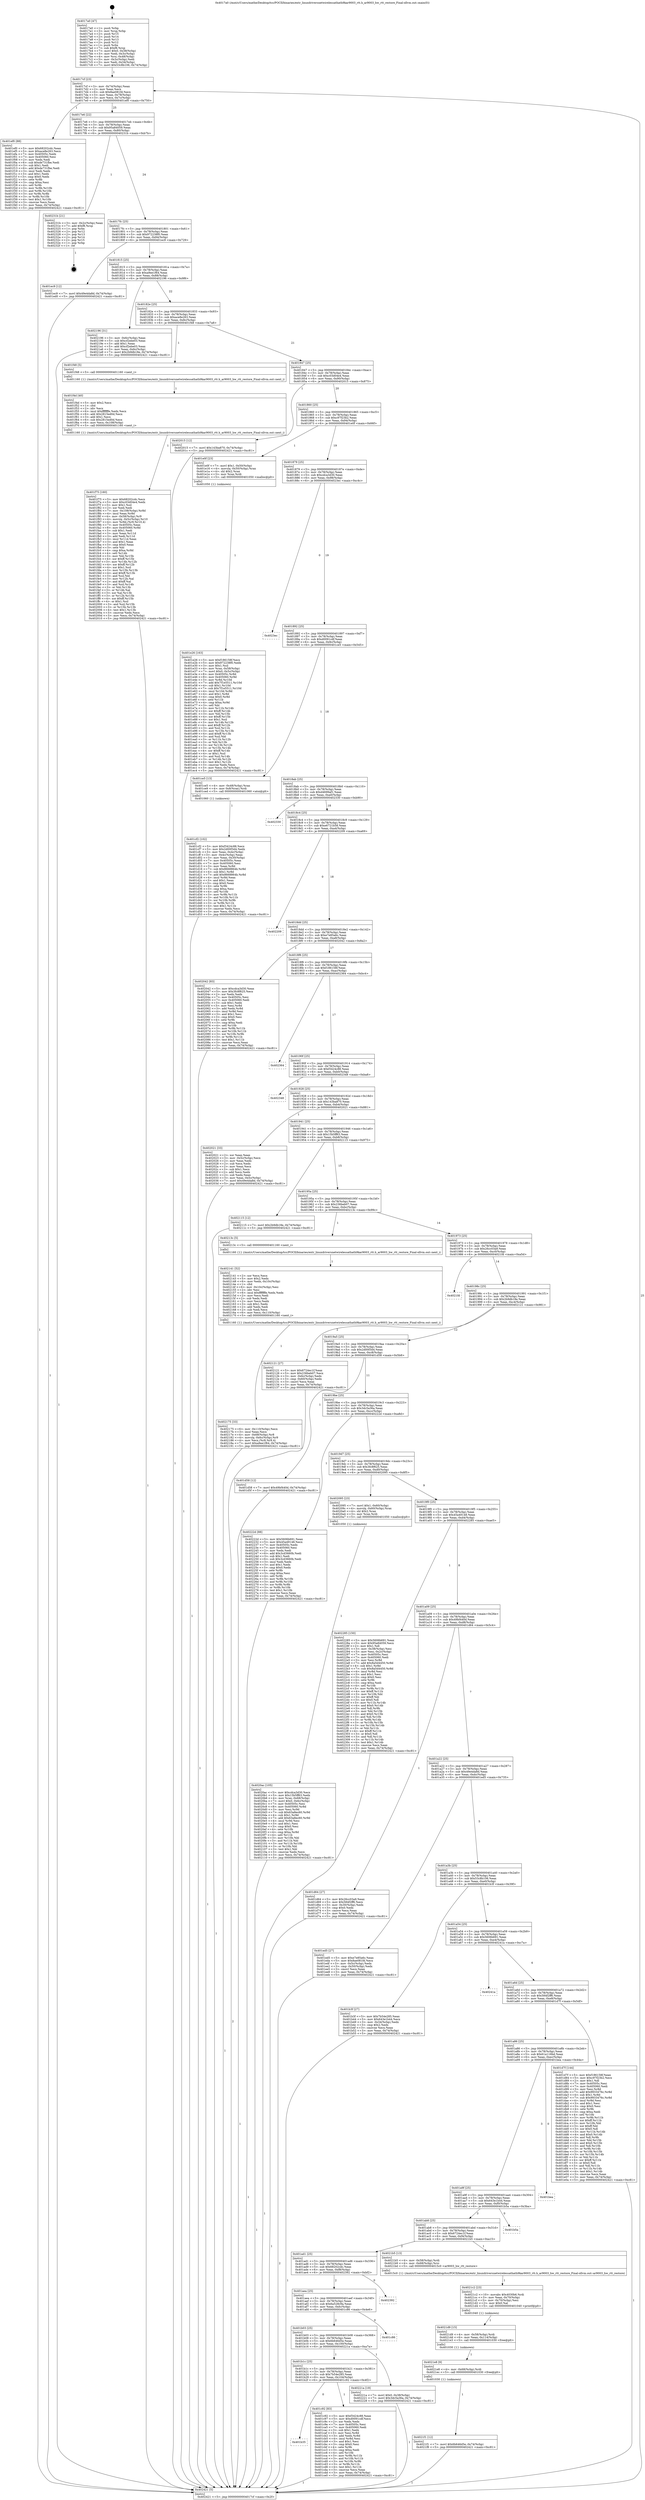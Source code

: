 digraph "0x4017a0" {
  label = "0x4017a0 (/mnt/c/Users/mathe/Desktop/tcc/POCII/binaries/extr_linuxdriversnetwirelessathath9kar9003_rtt.h_ar9003_hw_rtt_restore_Final-ollvm.out::main(0))"
  labelloc = "t"
  node[shape=record]

  Entry [label="",width=0.3,height=0.3,shape=circle,fillcolor=black,style=filled]
  "0x4017cf" [label="{
     0x4017cf [23]\l
     | [instrs]\l
     &nbsp;&nbsp;0x4017cf \<+3\>: mov -0x74(%rbp),%eax\l
     &nbsp;&nbsp;0x4017d2 \<+2\>: mov %eax,%ecx\l
     &nbsp;&nbsp;0x4017d4 \<+6\>: sub $0x8ae081fd,%ecx\l
     &nbsp;&nbsp;0x4017da \<+3\>: mov %eax,-0x78(%rbp)\l
     &nbsp;&nbsp;0x4017dd \<+3\>: mov %ecx,-0x7c(%rbp)\l
     &nbsp;&nbsp;0x4017e0 \<+6\>: je 0000000000401ef0 \<main+0x750\>\l
  }"]
  "0x401ef0" [label="{
     0x401ef0 [88]\l
     | [instrs]\l
     &nbsp;&nbsp;0x401ef0 \<+5\>: mov $0x68202cdc,%eax\l
     &nbsp;&nbsp;0x401ef5 \<+5\>: mov $0xace8e263,%ecx\l
     &nbsp;&nbsp;0x401efa \<+7\>: mov 0x40505c,%edx\l
     &nbsp;&nbsp;0x401f01 \<+7\>: mov 0x405060,%esi\l
     &nbsp;&nbsp;0x401f08 \<+2\>: mov %edx,%edi\l
     &nbsp;&nbsp;0x401f0a \<+6\>: sub $0xde731fbe,%edi\l
     &nbsp;&nbsp;0x401f10 \<+3\>: sub $0x1,%edi\l
     &nbsp;&nbsp;0x401f13 \<+6\>: add $0xde731fbe,%edi\l
     &nbsp;&nbsp;0x401f19 \<+3\>: imul %edi,%edx\l
     &nbsp;&nbsp;0x401f1c \<+3\>: and $0x1,%edx\l
     &nbsp;&nbsp;0x401f1f \<+3\>: cmp $0x0,%edx\l
     &nbsp;&nbsp;0x401f22 \<+4\>: sete %r8b\l
     &nbsp;&nbsp;0x401f26 \<+3\>: cmp $0xa,%esi\l
     &nbsp;&nbsp;0x401f29 \<+4\>: setl %r9b\l
     &nbsp;&nbsp;0x401f2d \<+3\>: mov %r8b,%r10b\l
     &nbsp;&nbsp;0x401f30 \<+3\>: and %r9b,%r10b\l
     &nbsp;&nbsp;0x401f33 \<+3\>: xor %r9b,%r8b\l
     &nbsp;&nbsp;0x401f36 \<+3\>: or %r8b,%r10b\l
     &nbsp;&nbsp;0x401f39 \<+4\>: test $0x1,%r10b\l
     &nbsp;&nbsp;0x401f3d \<+3\>: cmovne %ecx,%eax\l
     &nbsp;&nbsp;0x401f40 \<+3\>: mov %eax,-0x74(%rbp)\l
     &nbsp;&nbsp;0x401f43 \<+5\>: jmp 0000000000402421 \<main+0xc81\>\l
  }"]
  "0x4017e6" [label="{
     0x4017e6 [22]\l
     | [instrs]\l
     &nbsp;&nbsp;0x4017e6 \<+5\>: jmp 00000000004017eb \<main+0x4b\>\l
     &nbsp;&nbsp;0x4017eb \<+3\>: mov -0x78(%rbp),%eax\l
     &nbsp;&nbsp;0x4017ee \<+5\>: sub $0x95a84059,%eax\l
     &nbsp;&nbsp;0x4017f3 \<+3\>: mov %eax,-0x80(%rbp)\l
     &nbsp;&nbsp;0x4017f6 \<+6\>: je 000000000040231b \<main+0xb7b\>\l
  }"]
  Exit [label="",width=0.3,height=0.3,shape=circle,fillcolor=black,style=filled,peripheries=2]
  "0x40231b" [label="{
     0x40231b [21]\l
     | [instrs]\l
     &nbsp;&nbsp;0x40231b \<+3\>: mov -0x2c(%rbp),%eax\l
     &nbsp;&nbsp;0x40231e \<+7\>: add $0xf8,%rsp\l
     &nbsp;&nbsp;0x402325 \<+1\>: pop %rbx\l
     &nbsp;&nbsp;0x402326 \<+2\>: pop %r12\l
     &nbsp;&nbsp;0x402328 \<+2\>: pop %r13\l
     &nbsp;&nbsp;0x40232a \<+2\>: pop %r14\l
     &nbsp;&nbsp;0x40232c \<+2\>: pop %r15\l
     &nbsp;&nbsp;0x40232e \<+1\>: pop %rbp\l
     &nbsp;&nbsp;0x40232f \<+1\>: ret\l
  }"]
  "0x4017fc" [label="{
     0x4017fc [25]\l
     | [instrs]\l
     &nbsp;&nbsp;0x4017fc \<+5\>: jmp 0000000000401801 \<main+0x61\>\l
     &nbsp;&nbsp;0x401801 \<+3\>: mov -0x78(%rbp),%eax\l
     &nbsp;&nbsp;0x401804 \<+5\>: sub $0x972238f0,%eax\l
     &nbsp;&nbsp;0x401809 \<+6\>: mov %eax,-0x84(%rbp)\l
     &nbsp;&nbsp;0x40180f \<+6\>: je 0000000000401ec9 \<main+0x729\>\l
  }"]
  "0x4021f1" [label="{
     0x4021f1 [12]\l
     | [instrs]\l
     &nbsp;&nbsp;0x4021f1 \<+7\>: movl $0x6b646d5e,-0x74(%rbp)\l
     &nbsp;&nbsp;0x4021f8 \<+5\>: jmp 0000000000402421 \<main+0xc81\>\l
  }"]
  "0x401ec9" [label="{
     0x401ec9 [12]\l
     | [instrs]\l
     &nbsp;&nbsp;0x401ec9 \<+7\>: movl $0x49e4da8d,-0x74(%rbp)\l
     &nbsp;&nbsp;0x401ed0 \<+5\>: jmp 0000000000402421 \<main+0xc81\>\l
  }"]
  "0x401815" [label="{
     0x401815 [25]\l
     | [instrs]\l
     &nbsp;&nbsp;0x401815 \<+5\>: jmp 000000000040181a \<main+0x7a\>\l
     &nbsp;&nbsp;0x40181a \<+3\>: mov -0x78(%rbp),%eax\l
     &nbsp;&nbsp;0x40181d \<+5\>: sub $0xa9ee1f64,%eax\l
     &nbsp;&nbsp;0x401822 \<+6\>: mov %eax,-0x88(%rbp)\l
     &nbsp;&nbsp;0x401828 \<+6\>: je 0000000000402196 \<main+0x9f6\>\l
  }"]
  "0x4021e8" [label="{
     0x4021e8 [9]\l
     | [instrs]\l
     &nbsp;&nbsp;0x4021e8 \<+4\>: mov -0x68(%rbp),%rdi\l
     &nbsp;&nbsp;0x4021ec \<+5\>: call 0000000000401030 \<free@plt\>\l
     | [calls]\l
     &nbsp;&nbsp;0x401030 \{1\} (unknown)\l
  }"]
  "0x402196" [label="{
     0x402196 [31]\l
     | [instrs]\l
     &nbsp;&nbsp;0x402196 \<+3\>: mov -0x6c(%rbp),%eax\l
     &nbsp;&nbsp;0x402199 \<+5\>: sub $0xcf2ebe03,%eax\l
     &nbsp;&nbsp;0x40219e \<+3\>: add $0x1,%eax\l
     &nbsp;&nbsp;0x4021a1 \<+5\>: add $0xcf2ebe03,%eax\l
     &nbsp;&nbsp;0x4021a6 \<+3\>: mov %eax,-0x6c(%rbp)\l
     &nbsp;&nbsp;0x4021a9 \<+7\>: movl $0x2b9db18e,-0x74(%rbp)\l
     &nbsp;&nbsp;0x4021b0 \<+5\>: jmp 0000000000402421 \<main+0xc81\>\l
  }"]
  "0x40182e" [label="{
     0x40182e [25]\l
     | [instrs]\l
     &nbsp;&nbsp;0x40182e \<+5\>: jmp 0000000000401833 \<main+0x93\>\l
     &nbsp;&nbsp;0x401833 \<+3\>: mov -0x78(%rbp),%eax\l
     &nbsp;&nbsp;0x401836 \<+5\>: sub $0xace8e263,%eax\l
     &nbsp;&nbsp;0x40183b \<+6\>: mov %eax,-0x8c(%rbp)\l
     &nbsp;&nbsp;0x401841 \<+6\>: je 0000000000401f48 \<main+0x7a8\>\l
  }"]
  "0x4021d9" [label="{
     0x4021d9 [15]\l
     | [instrs]\l
     &nbsp;&nbsp;0x4021d9 \<+4\>: mov -0x58(%rbp),%rdi\l
     &nbsp;&nbsp;0x4021dd \<+6\>: mov %eax,-0x114(%rbp)\l
     &nbsp;&nbsp;0x4021e3 \<+5\>: call 0000000000401030 \<free@plt\>\l
     | [calls]\l
     &nbsp;&nbsp;0x401030 \{1\} (unknown)\l
  }"]
  "0x401f48" [label="{
     0x401f48 [5]\l
     | [instrs]\l
     &nbsp;&nbsp;0x401f48 \<+5\>: call 0000000000401160 \<next_i\>\l
     | [calls]\l
     &nbsp;&nbsp;0x401160 \{1\} (/mnt/c/Users/mathe/Desktop/tcc/POCII/binaries/extr_linuxdriversnetwirelessathath9kar9003_rtt.h_ar9003_hw_rtt_restore_Final-ollvm.out::next_i)\l
  }"]
  "0x401847" [label="{
     0x401847 [25]\l
     | [instrs]\l
     &nbsp;&nbsp;0x401847 \<+5\>: jmp 000000000040184c \<main+0xac\>\l
     &nbsp;&nbsp;0x40184c \<+3\>: mov -0x78(%rbp),%eax\l
     &nbsp;&nbsp;0x40184f \<+5\>: sub $0xc03d04e4,%eax\l
     &nbsp;&nbsp;0x401854 \<+6\>: mov %eax,-0x90(%rbp)\l
     &nbsp;&nbsp;0x40185a \<+6\>: je 0000000000402015 \<main+0x875\>\l
  }"]
  "0x4021c2" [label="{
     0x4021c2 [23]\l
     | [instrs]\l
     &nbsp;&nbsp;0x4021c2 \<+10\>: movabs $0x4030b6,%rdi\l
     &nbsp;&nbsp;0x4021cc \<+3\>: mov %eax,-0x70(%rbp)\l
     &nbsp;&nbsp;0x4021cf \<+3\>: mov -0x70(%rbp),%esi\l
     &nbsp;&nbsp;0x4021d2 \<+2\>: mov $0x0,%al\l
     &nbsp;&nbsp;0x4021d4 \<+5\>: call 0000000000401040 \<printf@plt\>\l
     | [calls]\l
     &nbsp;&nbsp;0x401040 \{1\} (unknown)\l
  }"]
  "0x402015" [label="{
     0x402015 [12]\l
     | [instrs]\l
     &nbsp;&nbsp;0x402015 \<+7\>: movl $0x143ba870,-0x74(%rbp)\l
     &nbsp;&nbsp;0x40201c \<+5\>: jmp 0000000000402421 \<main+0xc81\>\l
  }"]
  "0x401860" [label="{
     0x401860 [25]\l
     | [instrs]\l
     &nbsp;&nbsp;0x401860 \<+5\>: jmp 0000000000401865 \<main+0xc5\>\l
     &nbsp;&nbsp;0x401865 \<+3\>: mov -0x78(%rbp),%eax\l
     &nbsp;&nbsp;0x401868 \<+5\>: sub $0xc97f23b2,%eax\l
     &nbsp;&nbsp;0x40186d \<+6\>: mov %eax,-0x94(%rbp)\l
     &nbsp;&nbsp;0x401873 \<+6\>: je 0000000000401e0f \<main+0x66f\>\l
  }"]
  "0x402175" [label="{
     0x402175 [33]\l
     | [instrs]\l
     &nbsp;&nbsp;0x402175 \<+6\>: mov -0x110(%rbp),%ecx\l
     &nbsp;&nbsp;0x40217b \<+3\>: imul %eax,%ecx\l
     &nbsp;&nbsp;0x40217e \<+4\>: mov -0x68(%rbp),%r8\l
     &nbsp;&nbsp;0x402182 \<+4\>: movslq -0x6c(%rbp),%r9\l
     &nbsp;&nbsp;0x402186 \<+4\>: mov %ecx,(%r8,%r9,4)\l
     &nbsp;&nbsp;0x40218a \<+7\>: movl $0xa9ee1f64,-0x74(%rbp)\l
     &nbsp;&nbsp;0x402191 \<+5\>: jmp 0000000000402421 \<main+0xc81\>\l
  }"]
  "0x401e0f" [label="{
     0x401e0f [23]\l
     | [instrs]\l
     &nbsp;&nbsp;0x401e0f \<+7\>: movl $0x1,-0x50(%rbp)\l
     &nbsp;&nbsp;0x401e16 \<+4\>: movslq -0x50(%rbp),%rax\l
     &nbsp;&nbsp;0x401e1a \<+4\>: shl $0x2,%rax\l
     &nbsp;&nbsp;0x401e1e \<+3\>: mov %rax,%rdi\l
     &nbsp;&nbsp;0x401e21 \<+5\>: call 0000000000401050 \<malloc@plt\>\l
     | [calls]\l
     &nbsp;&nbsp;0x401050 \{1\} (unknown)\l
  }"]
  "0x401879" [label="{
     0x401879 [25]\l
     | [instrs]\l
     &nbsp;&nbsp;0x401879 \<+5\>: jmp 000000000040187e \<main+0xde\>\l
     &nbsp;&nbsp;0x40187e \<+3\>: mov -0x78(%rbp),%eax\l
     &nbsp;&nbsp;0x401881 \<+5\>: sub $0xcdca3d30,%eax\l
     &nbsp;&nbsp;0x401886 \<+6\>: mov %eax,-0x98(%rbp)\l
     &nbsp;&nbsp;0x40188c \<+6\>: je 00000000004023ec \<main+0xc4c\>\l
  }"]
  "0x402141" [label="{
     0x402141 [52]\l
     | [instrs]\l
     &nbsp;&nbsp;0x402141 \<+2\>: xor %ecx,%ecx\l
     &nbsp;&nbsp;0x402143 \<+5\>: mov $0x2,%edx\l
     &nbsp;&nbsp;0x402148 \<+6\>: mov %edx,-0x10c(%rbp)\l
     &nbsp;&nbsp;0x40214e \<+1\>: cltd\l
     &nbsp;&nbsp;0x40214f \<+6\>: mov -0x10c(%rbp),%esi\l
     &nbsp;&nbsp;0x402155 \<+2\>: idiv %esi\l
     &nbsp;&nbsp;0x402157 \<+6\>: imul $0xfffffffe,%edx,%edx\l
     &nbsp;&nbsp;0x40215d \<+2\>: mov %ecx,%edi\l
     &nbsp;&nbsp;0x40215f \<+2\>: sub %edx,%edi\l
     &nbsp;&nbsp;0x402161 \<+2\>: mov %ecx,%edx\l
     &nbsp;&nbsp;0x402163 \<+3\>: sub $0x1,%edx\l
     &nbsp;&nbsp;0x402166 \<+2\>: add %edx,%edi\l
     &nbsp;&nbsp;0x402168 \<+2\>: sub %edi,%ecx\l
     &nbsp;&nbsp;0x40216a \<+6\>: mov %ecx,-0x110(%rbp)\l
     &nbsp;&nbsp;0x402170 \<+5\>: call 0000000000401160 \<next_i\>\l
     | [calls]\l
     &nbsp;&nbsp;0x401160 \{1\} (/mnt/c/Users/mathe/Desktop/tcc/POCII/binaries/extr_linuxdriversnetwirelessathath9kar9003_rtt.h_ar9003_hw_rtt_restore_Final-ollvm.out::next_i)\l
  }"]
  "0x4023ec" [label="{
     0x4023ec\l
  }", style=dashed]
  "0x401892" [label="{
     0x401892 [25]\l
     | [instrs]\l
     &nbsp;&nbsp;0x401892 \<+5\>: jmp 0000000000401897 \<main+0xf7\>\l
     &nbsp;&nbsp;0x401897 \<+3\>: mov -0x78(%rbp),%eax\l
     &nbsp;&nbsp;0x40189a \<+5\>: sub $0xd0091cdf,%eax\l
     &nbsp;&nbsp;0x40189f \<+6\>: mov %eax,-0x9c(%rbp)\l
     &nbsp;&nbsp;0x4018a5 \<+6\>: je 0000000000401ce5 \<main+0x545\>\l
  }"]
  "0x4020ac" [label="{
     0x4020ac [105]\l
     | [instrs]\l
     &nbsp;&nbsp;0x4020ac \<+5\>: mov $0xcdca3d30,%ecx\l
     &nbsp;&nbsp;0x4020b1 \<+5\>: mov $0x15b5ff63,%edx\l
     &nbsp;&nbsp;0x4020b6 \<+4\>: mov %rax,-0x68(%rbp)\l
     &nbsp;&nbsp;0x4020ba \<+7\>: movl $0x0,-0x6c(%rbp)\l
     &nbsp;&nbsp;0x4020c1 \<+7\>: mov 0x40505c,%esi\l
     &nbsp;&nbsp;0x4020c8 \<+8\>: mov 0x405060,%r8d\l
     &nbsp;&nbsp;0x4020d0 \<+3\>: mov %esi,%r9d\l
     &nbsp;&nbsp;0x4020d3 \<+7\>: sub $0x63a8ec60,%r9d\l
     &nbsp;&nbsp;0x4020da \<+4\>: sub $0x1,%r9d\l
     &nbsp;&nbsp;0x4020de \<+7\>: add $0x63a8ec60,%r9d\l
     &nbsp;&nbsp;0x4020e5 \<+4\>: imul %r9d,%esi\l
     &nbsp;&nbsp;0x4020e9 \<+3\>: and $0x1,%esi\l
     &nbsp;&nbsp;0x4020ec \<+3\>: cmp $0x0,%esi\l
     &nbsp;&nbsp;0x4020ef \<+4\>: sete %r10b\l
     &nbsp;&nbsp;0x4020f3 \<+4\>: cmp $0xa,%r8d\l
     &nbsp;&nbsp;0x4020f7 \<+4\>: setl %r11b\l
     &nbsp;&nbsp;0x4020fb \<+3\>: mov %r10b,%bl\l
     &nbsp;&nbsp;0x4020fe \<+3\>: and %r11b,%bl\l
     &nbsp;&nbsp;0x402101 \<+3\>: xor %r11b,%r10b\l
     &nbsp;&nbsp;0x402104 \<+3\>: or %r10b,%bl\l
     &nbsp;&nbsp;0x402107 \<+3\>: test $0x1,%bl\l
     &nbsp;&nbsp;0x40210a \<+3\>: cmovne %edx,%ecx\l
     &nbsp;&nbsp;0x40210d \<+3\>: mov %ecx,-0x74(%rbp)\l
     &nbsp;&nbsp;0x402110 \<+5\>: jmp 0000000000402421 \<main+0xc81\>\l
  }"]
  "0x401ce5" [label="{
     0x401ce5 [13]\l
     | [instrs]\l
     &nbsp;&nbsp;0x401ce5 \<+4\>: mov -0x48(%rbp),%rax\l
     &nbsp;&nbsp;0x401ce9 \<+4\>: mov 0x8(%rax),%rdi\l
     &nbsp;&nbsp;0x401ced \<+5\>: call 0000000000401060 \<atoi@plt\>\l
     | [calls]\l
     &nbsp;&nbsp;0x401060 \{1\} (unknown)\l
  }"]
  "0x4018ab" [label="{
     0x4018ab [25]\l
     | [instrs]\l
     &nbsp;&nbsp;0x4018ab \<+5\>: jmp 00000000004018b0 \<main+0x110\>\l
     &nbsp;&nbsp;0x4018b0 \<+3\>: mov -0x78(%rbp),%eax\l
     &nbsp;&nbsp;0x4018b3 \<+5\>: sub $0xd4699af1,%eax\l
     &nbsp;&nbsp;0x4018b8 \<+6\>: mov %eax,-0xa0(%rbp)\l
     &nbsp;&nbsp;0x4018be \<+6\>: je 0000000000402330 \<main+0xb90\>\l
  }"]
  "0x401f75" [label="{
     0x401f75 [160]\l
     | [instrs]\l
     &nbsp;&nbsp;0x401f75 \<+5\>: mov $0x68202cdc,%ecx\l
     &nbsp;&nbsp;0x401f7a \<+5\>: mov $0xc03d04e4,%edx\l
     &nbsp;&nbsp;0x401f7f \<+3\>: mov $0x1,%sil\l
     &nbsp;&nbsp;0x401f82 \<+2\>: xor %edi,%edi\l
     &nbsp;&nbsp;0x401f84 \<+7\>: mov -0x108(%rbp),%r8d\l
     &nbsp;&nbsp;0x401f8b \<+4\>: imul %eax,%r8d\l
     &nbsp;&nbsp;0x401f8f \<+4\>: mov -0x58(%rbp),%r9\l
     &nbsp;&nbsp;0x401f93 \<+4\>: movslq -0x5c(%rbp),%r10\l
     &nbsp;&nbsp;0x401f97 \<+4\>: mov %r8d,(%r9,%r10,4)\l
     &nbsp;&nbsp;0x401f9b \<+7\>: mov 0x40505c,%eax\l
     &nbsp;&nbsp;0x401fa2 \<+8\>: mov 0x405060,%r8d\l
     &nbsp;&nbsp;0x401faa \<+3\>: sub $0x1,%edi\l
     &nbsp;&nbsp;0x401fad \<+3\>: mov %eax,%r11d\l
     &nbsp;&nbsp;0x401fb0 \<+3\>: add %edi,%r11d\l
     &nbsp;&nbsp;0x401fb3 \<+4\>: imul %r11d,%eax\l
     &nbsp;&nbsp;0x401fb7 \<+3\>: and $0x1,%eax\l
     &nbsp;&nbsp;0x401fba \<+3\>: cmp $0x0,%eax\l
     &nbsp;&nbsp;0x401fbd \<+3\>: sete %bl\l
     &nbsp;&nbsp;0x401fc0 \<+4\>: cmp $0xa,%r8d\l
     &nbsp;&nbsp;0x401fc4 \<+4\>: setl %r14b\l
     &nbsp;&nbsp;0x401fc8 \<+3\>: mov %bl,%r15b\l
     &nbsp;&nbsp;0x401fcb \<+4\>: xor $0xff,%r15b\l
     &nbsp;&nbsp;0x401fcf \<+3\>: mov %r14b,%r12b\l
     &nbsp;&nbsp;0x401fd2 \<+4\>: xor $0xff,%r12b\l
     &nbsp;&nbsp;0x401fd6 \<+4\>: xor $0x1,%sil\l
     &nbsp;&nbsp;0x401fda \<+3\>: mov %r15b,%r13b\l
     &nbsp;&nbsp;0x401fdd \<+4\>: and $0xff,%r13b\l
     &nbsp;&nbsp;0x401fe1 \<+3\>: and %sil,%bl\l
     &nbsp;&nbsp;0x401fe4 \<+3\>: mov %r12b,%al\l
     &nbsp;&nbsp;0x401fe7 \<+2\>: and $0xff,%al\l
     &nbsp;&nbsp;0x401fe9 \<+3\>: and %sil,%r14b\l
     &nbsp;&nbsp;0x401fec \<+3\>: or %bl,%r13b\l
     &nbsp;&nbsp;0x401fef \<+3\>: or %r14b,%al\l
     &nbsp;&nbsp;0x401ff2 \<+3\>: xor %al,%r13b\l
     &nbsp;&nbsp;0x401ff5 \<+3\>: or %r12b,%r15b\l
     &nbsp;&nbsp;0x401ff8 \<+4\>: xor $0xff,%r15b\l
     &nbsp;&nbsp;0x401ffc \<+4\>: or $0x1,%sil\l
     &nbsp;&nbsp;0x402000 \<+3\>: and %sil,%r15b\l
     &nbsp;&nbsp;0x402003 \<+3\>: or %r15b,%r13b\l
     &nbsp;&nbsp;0x402006 \<+4\>: test $0x1,%r13b\l
     &nbsp;&nbsp;0x40200a \<+3\>: cmovne %edx,%ecx\l
     &nbsp;&nbsp;0x40200d \<+3\>: mov %ecx,-0x74(%rbp)\l
     &nbsp;&nbsp;0x402010 \<+5\>: jmp 0000000000402421 \<main+0xc81\>\l
  }"]
  "0x402330" [label="{
     0x402330\l
  }", style=dashed]
  "0x4018c4" [label="{
     0x4018c4 [25]\l
     | [instrs]\l
     &nbsp;&nbsp;0x4018c4 \<+5\>: jmp 00000000004018c9 \<main+0x129\>\l
     &nbsp;&nbsp;0x4018c9 \<+3\>: mov -0x78(%rbp),%eax\l
     &nbsp;&nbsp;0x4018cc \<+5\>: sub $0xe6721b58,%eax\l
     &nbsp;&nbsp;0x4018d1 \<+6\>: mov %eax,-0xa4(%rbp)\l
     &nbsp;&nbsp;0x4018d7 \<+6\>: je 0000000000402209 \<main+0xa69\>\l
  }"]
  "0x401f4d" [label="{
     0x401f4d [40]\l
     | [instrs]\l
     &nbsp;&nbsp;0x401f4d \<+5\>: mov $0x2,%ecx\l
     &nbsp;&nbsp;0x401f52 \<+1\>: cltd\l
     &nbsp;&nbsp;0x401f53 \<+2\>: idiv %ecx\l
     &nbsp;&nbsp;0x401f55 \<+6\>: imul $0xfffffffe,%edx,%ecx\l
     &nbsp;&nbsp;0x401f5b \<+6\>: add $0x2815ed0d,%ecx\l
     &nbsp;&nbsp;0x401f61 \<+3\>: add $0x1,%ecx\l
     &nbsp;&nbsp;0x401f64 \<+6\>: sub $0x2815ed0d,%ecx\l
     &nbsp;&nbsp;0x401f6a \<+6\>: mov %ecx,-0x108(%rbp)\l
     &nbsp;&nbsp;0x401f70 \<+5\>: call 0000000000401160 \<next_i\>\l
     | [calls]\l
     &nbsp;&nbsp;0x401160 \{1\} (/mnt/c/Users/mathe/Desktop/tcc/POCII/binaries/extr_linuxdriversnetwirelessathath9kar9003_rtt.h_ar9003_hw_rtt_restore_Final-ollvm.out::next_i)\l
  }"]
  "0x402209" [label="{
     0x402209\l
  }", style=dashed]
  "0x4018dd" [label="{
     0x4018dd [25]\l
     | [instrs]\l
     &nbsp;&nbsp;0x4018dd \<+5\>: jmp 00000000004018e2 \<main+0x142\>\l
     &nbsp;&nbsp;0x4018e2 \<+3\>: mov -0x78(%rbp),%eax\l
     &nbsp;&nbsp;0x4018e5 \<+5\>: sub $0xe7e85a6c,%eax\l
     &nbsp;&nbsp;0x4018ea \<+6\>: mov %eax,-0xa8(%rbp)\l
     &nbsp;&nbsp;0x4018f0 \<+6\>: je 0000000000402042 \<main+0x8a2\>\l
  }"]
  "0x401e26" [label="{
     0x401e26 [163]\l
     | [instrs]\l
     &nbsp;&nbsp;0x401e26 \<+5\>: mov $0xf186158f,%ecx\l
     &nbsp;&nbsp;0x401e2b \<+5\>: mov $0x972238f0,%edx\l
     &nbsp;&nbsp;0x401e30 \<+3\>: mov $0x1,%sil\l
     &nbsp;&nbsp;0x401e33 \<+4\>: mov %rax,-0x58(%rbp)\l
     &nbsp;&nbsp;0x401e37 \<+7\>: movl $0x0,-0x5c(%rbp)\l
     &nbsp;&nbsp;0x401e3e \<+8\>: mov 0x40505c,%r8d\l
     &nbsp;&nbsp;0x401e46 \<+8\>: mov 0x405060,%r9d\l
     &nbsp;&nbsp;0x401e4e \<+3\>: mov %r8d,%r10d\l
     &nbsp;&nbsp;0x401e51 \<+7\>: add $0x7f1e5511,%r10d\l
     &nbsp;&nbsp;0x401e58 \<+4\>: sub $0x1,%r10d\l
     &nbsp;&nbsp;0x401e5c \<+7\>: sub $0x7f1e5511,%r10d\l
     &nbsp;&nbsp;0x401e63 \<+4\>: imul %r10d,%r8d\l
     &nbsp;&nbsp;0x401e67 \<+4\>: and $0x1,%r8d\l
     &nbsp;&nbsp;0x401e6b \<+4\>: cmp $0x0,%r8d\l
     &nbsp;&nbsp;0x401e6f \<+4\>: sete %r11b\l
     &nbsp;&nbsp;0x401e73 \<+4\>: cmp $0xa,%r9d\l
     &nbsp;&nbsp;0x401e77 \<+3\>: setl %bl\l
     &nbsp;&nbsp;0x401e7a \<+3\>: mov %r11b,%r14b\l
     &nbsp;&nbsp;0x401e7d \<+4\>: xor $0xff,%r14b\l
     &nbsp;&nbsp;0x401e81 \<+3\>: mov %bl,%r15b\l
     &nbsp;&nbsp;0x401e84 \<+4\>: xor $0xff,%r15b\l
     &nbsp;&nbsp;0x401e88 \<+4\>: xor $0x1,%sil\l
     &nbsp;&nbsp;0x401e8c \<+3\>: mov %r14b,%r12b\l
     &nbsp;&nbsp;0x401e8f \<+4\>: and $0xff,%r12b\l
     &nbsp;&nbsp;0x401e93 \<+3\>: and %sil,%r11b\l
     &nbsp;&nbsp;0x401e96 \<+3\>: mov %r15b,%r13b\l
     &nbsp;&nbsp;0x401e99 \<+4\>: and $0xff,%r13b\l
     &nbsp;&nbsp;0x401e9d \<+3\>: and %sil,%bl\l
     &nbsp;&nbsp;0x401ea0 \<+3\>: or %r11b,%r12b\l
     &nbsp;&nbsp;0x401ea3 \<+3\>: or %bl,%r13b\l
     &nbsp;&nbsp;0x401ea6 \<+3\>: xor %r13b,%r12b\l
     &nbsp;&nbsp;0x401ea9 \<+3\>: or %r15b,%r14b\l
     &nbsp;&nbsp;0x401eac \<+4\>: xor $0xff,%r14b\l
     &nbsp;&nbsp;0x401eb0 \<+4\>: or $0x1,%sil\l
     &nbsp;&nbsp;0x401eb4 \<+3\>: and %sil,%r14b\l
     &nbsp;&nbsp;0x401eb7 \<+3\>: or %r14b,%r12b\l
     &nbsp;&nbsp;0x401eba \<+4\>: test $0x1,%r12b\l
     &nbsp;&nbsp;0x401ebe \<+3\>: cmovne %edx,%ecx\l
     &nbsp;&nbsp;0x401ec1 \<+3\>: mov %ecx,-0x74(%rbp)\l
     &nbsp;&nbsp;0x401ec4 \<+5\>: jmp 0000000000402421 \<main+0xc81\>\l
  }"]
  "0x402042" [label="{
     0x402042 [83]\l
     | [instrs]\l
     &nbsp;&nbsp;0x402042 \<+5\>: mov $0xcdca3d30,%eax\l
     &nbsp;&nbsp;0x402047 \<+5\>: mov $0x3fc8f625,%ecx\l
     &nbsp;&nbsp;0x40204c \<+2\>: xor %edx,%edx\l
     &nbsp;&nbsp;0x40204e \<+7\>: mov 0x40505c,%esi\l
     &nbsp;&nbsp;0x402055 \<+7\>: mov 0x405060,%edi\l
     &nbsp;&nbsp;0x40205c \<+3\>: sub $0x1,%edx\l
     &nbsp;&nbsp;0x40205f \<+3\>: mov %esi,%r8d\l
     &nbsp;&nbsp;0x402062 \<+3\>: add %edx,%r8d\l
     &nbsp;&nbsp;0x402065 \<+4\>: imul %r8d,%esi\l
     &nbsp;&nbsp;0x402069 \<+3\>: and $0x1,%esi\l
     &nbsp;&nbsp;0x40206c \<+3\>: cmp $0x0,%esi\l
     &nbsp;&nbsp;0x40206f \<+4\>: sete %r9b\l
     &nbsp;&nbsp;0x402073 \<+3\>: cmp $0xa,%edi\l
     &nbsp;&nbsp;0x402076 \<+4\>: setl %r10b\l
     &nbsp;&nbsp;0x40207a \<+3\>: mov %r9b,%r11b\l
     &nbsp;&nbsp;0x40207d \<+3\>: and %r10b,%r11b\l
     &nbsp;&nbsp;0x402080 \<+3\>: xor %r10b,%r9b\l
     &nbsp;&nbsp;0x402083 \<+3\>: or %r9b,%r11b\l
     &nbsp;&nbsp;0x402086 \<+4\>: test $0x1,%r11b\l
     &nbsp;&nbsp;0x40208a \<+3\>: cmovne %ecx,%eax\l
     &nbsp;&nbsp;0x40208d \<+3\>: mov %eax,-0x74(%rbp)\l
     &nbsp;&nbsp;0x402090 \<+5\>: jmp 0000000000402421 \<main+0xc81\>\l
  }"]
  "0x4018f6" [label="{
     0x4018f6 [25]\l
     | [instrs]\l
     &nbsp;&nbsp;0x4018f6 \<+5\>: jmp 00000000004018fb \<main+0x15b\>\l
     &nbsp;&nbsp;0x4018fb \<+3\>: mov -0x78(%rbp),%eax\l
     &nbsp;&nbsp;0x4018fe \<+5\>: sub $0xf186158f,%eax\l
     &nbsp;&nbsp;0x401903 \<+6\>: mov %eax,-0xac(%rbp)\l
     &nbsp;&nbsp;0x401909 \<+6\>: je 0000000000402364 \<main+0xbc4\>\l
  }"]
  "0x401cf2" [label="{
     0x401cf2 [102]\l
     | [instrs]\l
     &nbsp;&nbsp;0x401cf2 \<+5\>: mov $0xf3424c88,%ecx\l
     &nbsp;&nbsp;0x401cf7 \<+5\>: mov $0x2d00f3d4,%edx\l
     &nbsp;&nbsp;0x401cfc \<+3\>: mov %eax,-0x4c(%rbp)\l
     &nbsp;&nbsp;0x401cff \<+3\>: mov -0x4c(%rbp),%eax\l
     &nbsp;&nbsp;0x401d02 \<+3\>: mov %eax,-0x30(%rbp)\l
     &nbsp;&nbsp;0x401d05 \<+7\>: mov 0x40505c,%eax\l
     &nbsp;&nbsp;0x401d0c \<+7\>: mov 0x405060,%esi\l
     &nbsp;&nbsp;0x401d13 \<+3\>: mov %eax,%r8d\l
     &nbsp;&nbsp;0x401d16 \<+7\>: sub $0x8668864b,%r8d\l
     &nbsp;&nbsp;0x401d1d \<+4\>: sub $0x1,%r8d\l
     &nbsp;&nbsp;0x401d21 \<+7\>: add $0x8668864b,%r8d\l
     &nbsp;&nbsp;0x401d28 \<+4\>: imul %r8d,%eax\l
     &nbsp;&nbsp;0x401d2c \<+3\>: and $0x1,%eax\l
     &nbsp;&nbsp;0x401d2f \<+3\>: cmp $0x0,%eax\l
     &nbsp;&nbsp;0x401d32 \<+4\>: sete %r9b\l
     &nbsp;&nbsp;0x401d36 \<+3\>: cmp $0xa,%esi\l
     &nbsp;&nbsp;0x401d39 \<+4\>: setl %r10b\l
     &nbsp;&nbsp;0x401d3d \<+3\>: mov %r9b,%r11b\l
     &nbsp;&nbsp;0x401d40 \<+3\>: and %r10b,%r11b\l
     &nbsp;&nbsp;0x401d43 \<+3\>: xor %r10b,%r9b\l
     &nbsp;&nbsp;0x401d46 \<+3\>: or %r9b,%r11b\l
     &nbsp;&nbsp;0x401d49 \<+4\>: test $0x1,%r11b\l
     &nbsp;&nbsp;0x401d4d \<+3\>: cmovne %edx,%ecx\l
     &nbsp;&nbsp;0x401d50 \<+3\>: mov %ecx,-0x74(%rbp)\l
     &nbsp;&nbsp;0x401d53 \<+5\>: jmp 0000000000402421 \<main+0xc81\>\l
  }"]
  "0x402364" [label="{
     0x402364\l
  }", style=dashed]
  "0x40190f" [label="{
     0x40190f [25]\l
     | [instrs]\l
     &nbsp;&nbsp;0x40190f \<+5\>: jmp 0000000000401914 \<main+0x174\>\l
     &nbsp;&nbsp;0x401914 \<+3\>: mov -0x78(%rbp),%eax\l
     &nbsp;&nbsp;0x401917 \<+5\>: sub $0xf3424c88,%eax\l
     &nbsp;&nbsp;0x40191c \<+6\>: mov %eax,-0xb0(%rbp)\l
     &nbsp;&nbsp;0x401922 \<+6\>: je 0000000000402348 \<main+0xba8\>\l
  }"]
  "0x401b35" [label="{
     0x401b35\l
  }", style=dashed]
  "0x402348" [label="{
     0x402348\l
  }", style=dashed]
  "0x401928" [label="{
     0x401928 [25]\l
     | [instrs]\l
     &nbsp;&nbsp;0x401928 \<+5\>: jmp 000000000040192d \<main+0x18d\>\l
     &nbsp;&nbsp;0x40192d \<+3\>: mov -0x78(%rbp),%eax\l
     &nbsp;&nbsp;0x401930 \<+5\>: sub $0x143ba870,%eax\l
     &nbsp;&nbsp;0x401935 \<+6\>: mov %eax,-0xb4(%rbp)\l
     &nbsp;&nbsp;0x40193b \<+6\>: je 0000000000402021 \<main+0x881\>\l
  }"]
  "0x401c92" [label="{
     0x401c92 [83]\l
     | [instrs]\l
     &nbsp;&nbsp;0x401c92 \<+5\>: mov $0xf3424c88,%eax\l
     &nbsp;&nbsp;0x401c97 \<+5\>: mov $0xd0091cdf,%ecx\l
     &nbsp;&nbsp;0x401c9c \<+2\>: xor %edx,%edx\l
     &nbsp;&nbsp;0x401c9e \<+7\>: mov 0x40505c,%esi\l
     &nbsp;&nbsp;0x401ca5 \<+7\>: mov 0x405060,%edi\l
     &nbsp;&nbsp;0x401cac \<+3\>: sub $0x1,%edx\l
     &nbsp;&nbsp;0x401caf \<+3\>: mov %esi,%r8d\l
     &nbsp;&nbsp;0x401cb2 \<+3\>: add %edx,%r8d\l
     &nbsp;&nbsp;0x401cb5 \<+4\>: imul %r8d,%esi\l
     &nbsp;&nbsp;0x401cb9 \<+3\>: and $0x1,%esi\l
     &nbsp;&nbsp;0x401cbc \<+3\>: cmp $0x0,%esi\l
     &nbsp;&nbsp;0x401cbf \<+4\>: sete %r9b\l
     &nbsp;&nbsp;0x401cc3 \<+3\>: cmp $0xa,%edi\l
     &nbsp;&nbsp;0x401cc6 \<+4\>: setl %r10b\l
     &nbsp;&nbsp;0x401cca \<+3\>: mov %r9b,%r11b\l
     &nbsp;&nbsp;0x401ccd \<+3\>: and %r10b,%r11b\l
     &nbsp;&nbsp;0x401cd0 \<+3\>: xor %r10b,%r9b\l
     &nbsp;&nbsp;0x401cd3 \<+3\>: or %r9b,%r11b\l
     &nbsp;&nbsp;0x401cd6 \<+4\>: test $0x1,%r11b\l
     &nbsp;&nbsp;0x401cda \<+3\>: cmovne %ecx,%eax\l
     &nbsp;&nbsp;0x401cdd \<+3\>: mov %eax,-0x74(%rbp)\l
     &nbsp;&nbsp;0x401ce0 \<+5\>: jmp 0000000000402421 \<main+0xc81\>\l
  }"]
  "0x402021" [label="{
     0x402021 [33]\l
     | [instrs]\l
     &nbsp;&nbsp;0x402021 \<+2\>: xor %eax,%eax\l
     &nbsp;&nbsp;0x402023 \<+3\>: mov -0x5c(%rbp),%ecx\l
     &nbsp;&nbsp;0x402026 \<+2\>: mov %eax,%edx\l
     &nbsp;&nbsp;0x402028 \<+2\>: sub %ecx,%edx\l
     &nbsp;&nbsp;0x40202a \<+2\>: mov %eax,%ecx\l
     &nbsp;&nbsp;0x40202c \<+3\>: sub $0x1,%ecx\l
     &nbsp;&nbsp;0x40202f \<+2\>: add %ecx,%edx\l
     &nbsp;&nbsp;0x402031 \<+2\>: sub %edx,%eax\l
     &nbsp;&nbsp;0x402033 \<+3\>: mov %eax,-0x5c(%rbp)\l
     &nbsp;&nbsp;0x402036 \<+7\>: movl $0x49e4da8d,-0x74(%rbp)\l
     &nbsp;&nbsp;0x40203d \<+5\>: jmp 0000000000402421 \<main+0xc81\>\l
  }"]
  "0x401941" [label="{
     0x401941 [25]\l
     | [instrs]\l
     &nbsp;&nbsp;0x401941 \<+5\>: jmp 0000000000401946 \<main+0x1a6\>\l
     &nbsp;&nbsp;0x401946 \<+3\>: mov -0x78(%rbp),%eax\l
     &nbsp;&nbsp;0x401949 \<+5\>: sub $0x15b5ff63,%eax\l
     &nbsp;&nbsp;0x40194e \<+6\>: mov %eax,-0xb8(%rbp)\l
     &nbsp;&nbsp;0x401954 \<+6\>: je 0000000000402115 \<main+0x975\>\l
  }"]
  "0x401b1c" [label="{
     0x401b1c [25]\l
     | [instrs]\l
     &nbsp;&nbsp;0x401b1c \<+5\>: jmp 0000000000401b21 \<main+0x381\>\l
     &nbsp;&nbsp;0x401b21 \<+3\>: mov -0x78(%rbp),%eax\l
     &nbsp;&nbsp;0x401b24 \<+5\>: sub $0x7b54e285,%eax\l
     &nbsp;&nbsp;0x401b29 \<+6\>: mov %eax,-0x104(%rbp)\l
     &nbsp;&nbsp;0x401b2f \<+6\>: je 0000000000401c92 \<main+0x4f2\>\l
  }"]
  "0x402115" [label="{
     0x402115 [12]\l
     | [instrs]\l
     &nbsp;&nbsp;0x402115 \<+7\>: movl $0x2b9db18e,-0x74(%rbp)\l
     &nbsp;&nbsp;0x40211c \<+5\>: jmp 0000000000402421 \<main+0xc81\>\l
  }"]
  "0x40195a" [label="{
     0x40195a [25]\l
     | [instrs]\l
     &nbsp;&nbsp;0x40195a \<+5\>: jmp 000000000040195f \<main+0x1bf\>\l
     &nbsp;&nbsp;0x40195f \<+3\>: mov -0x78(%rbp),%eax\l
     &nbsp;&nbsp;0x401962 \<+5\>: sub $0x236beb07,%eax\l
     &nbsp;&nbsp;0x401967 \<+6\>: mov %eax,-0xbc(%rbp)\l
     &nbsp;&nbsp;0x40196d \<+6\>: je 000000000040213c \<main+0x99c\>\l
  }"]
  "0x40221a" [label="{
     0x40221a [19]\l
     | [instrs]\l
     &nbsp;&nbsp;0x40221a \<+7\>: movl $0x0,-0x38(%rbp)\l
     &nbsp;&nbsp;0x402221 \<+7\>: movl $0x3dc5a36a,-0x74(%rbp)\l
     &nbsp;&nbsp;0x402228 \<+5\>: jmp 0000000000402421 \<main+0xc81\>\l
  }"]
  "0x40213c" [label="{
     0x40213c [5]\l
     | [instrs]\l
     &nbsp;&nbsp;0x40213c \<+5\>: call 0000000000401160 \<next_i\>\l
     | [calls]\l
     &nbsp;&nbsp;0x401160 \{1\} (/mnt/c/Users/mathe/Desktop/tcc/POCII/binaries/extr_linuxdriversnetwirelessathath9kar9003_rtt.h_ar9003_hw_rtt_restore_Final-ollvm.out::next_i)\l
  }"]
  "0x401973" [label="{
     0x401973 [25]\l
     | [instrs]\l
     &nbsp;&nbsp;0x401973 \<+5\>: jmp 0000000000401978 \<main+0x1d8\>\l
     &nbsp;&nbsp;0x401978 \<+3\>: mov -0x78(%rbp),%eax\l
     &nbsp;&nbsp;0x40197b \<+5\>: sub $0x26cc03a9,%eax\l
     &nbsp;&nbsp;0x401980 \<+6\>: mov %eax,-0xc0(%rbp)\l
     &nbsp;&nbsp;0x401986 \<+6\>: je 00000000004021fd \<main+0xa5d\>\l
  }"]
  "0x401b03" [label="{
     0x401b03 [25]\l
     | [instrs]\l
     &nbsp;&nbsp;0x401b03 \<+5\>: jmp 0000000000401b08 \<main+0x368\>\l
     &nbsp;&nbsp;0x401b08 \<+3\>: mov -0x78(%rbp),%eax\l
     &nbsp;&nbsp;0x401b0b \<+5\>: sub $0x6b646d5e,%eax\l
     &nbsp;&nbsp;0x401b10 \<+6\>: mov %eax,-0x100(%rbp)\l
     &nbsp;&nbsp;0x401b16 \<+6\>: je 000000000040221a \<main+0xa7a\>\l
  }"]
  "0x4021fd" [label="{
     0x4021fd\l
  }", style=dashed]
  "0x40198c" [label="{
     0x40198c [25]\l
     | [instrs]\l
     &nbsp;&nbsp;0x40198c \<+5\>: jmp 0000000000401991 \<main+0x1f1\>\l
     &nbsp;&nbsp;0x401991 \<+3\>: mov -0x78(%rbp),%eax\l
     &nbsp;&nbsp;0x401994 \<+5\>: sub $0x2b9db18e,%eax\l
     &nbsp;&nbsp;0x401999 \<+6\>: mov %eax,-0xc4(%rbp)\l
     &nbsp;&nbsp;0x40199f \<+6\>: je 0000000000402121 \<main+0x981\>\l
  }"]
  "0x401c86" [label="{
     0x401c86\l
  }", style=dashed]
  "0x402121" [label="{
     0x402121 [27]\l
     | [instrs]\l
     &nbsp;&nbsp;0x402121 \<+5\>: mov $0x6724ec1f,%eax\l
     &nbsp;&nbsp;0x402126 \<+5\>: mov $0x236beb07,%ecx\l
     &nbsp;&nbsp;0x40212b \<+3\>: mov -0x6c(%rbp),%edx\l
     &nbsp;&nbsp;0x40212e \<+3\>: cmp -0x60(%rbp),%edx\l
     &nbsp;&nbsp;0x402131 \<+3\>: cmovl %ecx,%eax\l
     &nbsp;&nbsp;0x402134 \<+3\>: mov %eax,-0x74(%rbp)\l
     &nbsp;&nbsp;0x402137 \<+5\>: jmp 0000000000402421 \<main+0xc81\>\l
  }"]
  "0x4019a5" [label="{
     0x4019a5 [25]\l
     | [instrs]\l
     &nbsp;&nbsp;0x4019a5 \<+5\>: jmp 00000000004019aa \<main+0x20a\>\l
     &nbsp;&nbsp;0x4019aa \<+3\>: mov -0x78(%rbp),%eax\l
     &nbsp;&nbsp;0x4019ad \<+5\>: sub $0x2d00f3d4,%eax\l
     &nbsp;&nbsp;0x4019b2 \<+6\>: mov %eax,-0xc8(%rbp)\l
     &nbsp;&nbsp;0x4019b8 \<+6\>: je 0000000000401d58 \<main+0x5b8\>\l
  }"]
  "0x401aea" [label="{
     0x401aea [25]\l
     | [instrs]\l
     &nbsp;&nbsp;0x401aea \<+5\>: jmp 0000000000401aef \<main+0x34f\>\l
     &nbsp;&nbsp;0x401aef \<+3\>: mov -0x78(%rbp),%eax\l
     &nbsp;&nbsp;0x401af2 \<+5\>: sub $0x6a528c9a,%eax\l
     &nbsp;&nbsp;0x401af7 \<+6\>: mov %eax,-0xfc(%rbp)\l
     &nbsp;&nbsp;0x401afd \<+6\>: je 0000000000401c86 \<main+0x4e6\>\l
  }"]
  "0x401d58" [label="{
     0x401d58 [12]\l
     | [instrs]\l
     &nbsp;&nbsp;0x401d58 \<+7\>: movl $0x49bf440d,-0x74(%rbp)\l
     &nbsp;&nbsp;0x401d5f \<+5\>: jmp 0000000000402421 \<main+0xc81\>\l
  }"]
  "0x4019be" [label="{
     0x4019be [25]\l
     | [instrs]\l
     &nbsp;&nbsp;0x4019be \<+5\>: jmp 00000000004019c3 \<main+0x223\>\l
     &nbsp;&nbsp;0x4019c3 \<+3\>: mov -0x78(%rbp),%eax\l
     &nbsp;&nbsp;0x4019c6 \<+5\>: sub $0x3dc5a36a,%eax\l
     &nbsp;&nbsp;0x4019cb \<+6\>: mov %eax,-0xcc(%rbp)\l
     &nbsp;&nbsp;0x4019d1 \<+6\>: je 000000000040222d \<main+0xa8d\>\l
  }"]
  "0x402392" [label="{
     0x402392\l
  }", style=dashed]
  "0x40222d" [label="{
     0x40222d [88]\l
     | [instrs]\l
     &nbsp;&nbsp;0x40222d \<+5\>: mov $0x5606b691,%eax\l
     &nbsp;&nbsp;0x402232 \<+5\>: mov $0x45a49148,%ecx\l
     &nbsp;&nbsp;0x402237 \<+7\>: mov 0x40505c,%edx\l
     &nbsp;&nbsp;0x40223e \<+7\>: mov 0x405060,%esi\l
     &nbsp;&nbsp;0x402245 \<+2\>: mov %edx,%edi\l
     &nbsp;&nbsp;0x402247 \<+6\>: add $0x3cd3660b,%edi\l
     &nbsp;&nbsp;0x40224d \<+3\>: sub $0x1,%edi\l
     &nbsp;&nbsp;0x402250 \<+6\>: sub $0x3cd3660b,%edi\l
     &nbsp;&nbsp;0x402256 \<+3\>: imul %edi,%edx\l
     &nbsp;&nbsp;0x402259 \<+3\>: and $0x1,%edx\l
     &nbsp;&nbsp;0x40225c \<+3\>: cmp $0x0,%edx\l
     &nbsp;&nbsp;0x40225f \<+4\>: sete %r8b\l
     &nbsp;&nbsp;0x402263 \<+3\>: cmp $0xa,%esi\l
     &nbsp;&nbsp;0x402266 \<+4\>: setl %r9b\l
     &nbsp;&nbsp;0x40226a \<+3\>: mov %r8b,%r10b\l
     &nbsp;&nbsp;0x40226d \<+3\>: and %r9b,%r10b\l
     &nbsp;&nbsp;0x402270 \<+3\>: xor %r9b,%r8b\l
     &nbsp;&nbsp;0x402273 \<+3\>: or %r8b,%r10b\l
     &nbsp;&nbsp;0x402276 \<+4\>: test $0x1,%r10b\l
     &nbsp;&nbsp;0x40227a \<+3\>: cmovne %ecx,%eax\l
     &nbsp;&nbsp;0x40227d \<+3\>: mov %eax,-0x74(%rbp)\l
     &nbsp;&nbsp;0x402280 \<+5\>: jmp 0000000000402421 \<main+0xc81\>\l
  }"]
  "0x4019d7" [label="{
     0x4019d7 [25]\l
     | [instrs]\l
     &nbsp;&nbsp;0x4019d7 \<+5\>: jmp 00000000004019dc \<main+0x23c\>\l
     &nbsp;&nbsp;0x4019dc \<+3\>: mov -0x78(%rbp),%eax\l
     &nbsp;&nbsp;0x4019df \<+5\>: sub $0x3fc8f625,%eax\l
     &nbsp;&nbsp;0x4019e4 \<+6\>: mov %eax,-0xd0(%rbp)\l
     &nbsp;&nbsp;0x4019ea \<+6\>: je 0000000000402095 \<main+0x8f5\>\l
  }"]
  "0x401ad1" [label="{
     0x401ad1 [25]\l
     | [instrs]\l
     &nbsp;&nbsp;0x401ad1 \<+5\>: jmp 0000000000401ad6 \<main+0x336\>\l
     &nbsp;&nbsp;0x401ad6 \<+3\>: mov -0x78(%rbp),%eax\l
     &nbsp;&nbsp;0x401ad9 \<+5\>: sub $0x68202cdc,%eax\l
     &nbsp;&nbsp;0x401ade \<+6\>: mov %eax,-0xf8(%rbp)\l
     &nbsp;&nbsp;0x401ae4 \<+6\>: je 0000000000402392 \<main+0xbf2\>\l
  }"]
  "0x402095" [label="{
     0x402095 [23]\l
     | [instrs]\l
     &nbsp;&nbsp;0x402095 \<+7\>: movl $0x1,-0x60(%rbp)\l
     &nbsp;&nbsp;0x40209c \<+4\>: movslq -0x60(%rbp),%rax\l
     &nbsp;&nbsp;0x4020a0 \<+4\>: shl $0x2,%rax\l
     &nbsp;&nbsp;0x4020a4 \<+3\>: mov %rax,%rdi\l
     &nbsp;&nbsp;0x4020a7 \<+5\>: call 0000000000401050 \<malloc@plt\>\l
     | [calls]\l
     &nbsp;&nbsp;0x401050 \{1\} (unknown)\l
  }"]
  "0x4019f0" [label="{
     0x4019f0 [25]\l
     | [instrs]\l
     &nbsp;&nbsp;0x4019f0 \<+5\>: jmp 00000000004019f5 \<main+0x255\>\l
     &nbsp;&nbsp;0x4019f5 \<+3\>: mov -0x78(%rbp),%eax\l
     &nbsp;&nbsp;0x4019f8 \<+5\>: sub $0x45a49148,%eax\l
     &nbsp;&nbsp;0x4019fd \<+6\>: mov %eax,-0xd4(%rbp)\l
     &nbsp;&nbsp;0x401a03 \<+6\>: je 0000000000402285 \<main+0xae5\>\l
  }"]
  "0x4021b5" [label="{
     0x4021b5 [13]\l
     | [instrs]\l
     &nbsp;&nbsp;0x4021b5 \<+4\>: mov -0x58(%rbp),%rdi\l
     &nbsp;&nbsp;0x4021b9 \<+4\>: mov -0x68(%rbp),%rsi\l
     &nbsp;&nbsp;0x4021bd \<+5\>: call 00000000004015c0 \<ar9003_hw_rtt_restore\>\l
     | [calls]\l
     &nbsp;&nbsp;0x4015c0 \{1\} (/mnt/c/Users/mathe/Desktop/tcc/POCII/binaries/extr_linuxdriversnetwirelessathath9kar9003_rtt.h_ar9003_hw_rtt_restore_Final-ollvm.out::ar9003_hw_rtt_restore)\l
  }"]
  "0x402285" [label="{
     0x402285 [150]\l
     | [instrs]\l
     &nbsp;&nbsp;0x402285 \<+5\>: mov $0x5606b691,%eax\l
     &nbsp;&nbsp;0x40228a \<+5\>: mov $0x95a84059,%ecx\l
     &nbsp;&nbsp;0x40228f \<+2\>: mov $0x1,%dl\l
     &nbsp;&nbsp;0x402291 \<+3\>: mov -0x38(%rbp),%esi\l
     &nbsp;&nbsp;0x402294 \<+3\>: mov %esi,-0x2c(%rbp)\l
     &nbsp;&nbsp;0x402297 \<+7\>: mov 0x40505c,%esi\l
     &nbsp;&nbsp;0x40229e \<+7\>: mov 0x405060,%edi\l
     &nbsp;&nbsp;0x4022a5 \<+3\>: mov %esi,%r8d\l
     &nbsp;&nbsp;0x4022a8 \<+7\>: add $0x8a5d4450,%r8d\l
     &nbsp;&nbsp;0x4022af \<+4\>: sub $0x1,%r8d\l
     &nbsp;&nbsp;0x4022b3 \<+7\>: sub $0x8a5d4450,%r8d\l
     &nbsp;&nbsp;0x4022ba \<+4\>: imul %r8d,%esi\l
     &nbsp;&nbsp;0x4022be \<+3\>: and $0x1,%esi\l
     &nbsp;&nbsp;0x4022c1 \<+3\>: cmp $0x0,%esi\l
     &nbsp;&nbsp;0x4022c4 \<+4\>: sete %r9b\l
     &nbsp;&nbsp;0x4022c8 \<+3\>: cmp $0xa,%edi\l
     &nbsp;&nbsp;0x4022cb \<+4\>: setl %r10b\l
     &nbsp;&nbsp;0x4022cf \<+3\>: mov %r9b,%r11b\l
     &nbsp;&nbsp;0x4022d2 \<+4\>: xor $0xff,%r11b\l
     &nbsp;&nbsp;0x4022d6 \<+3\>: mov %r10b,%bl\l
     &nbsp;&nbsp;0x4022d9 \<+3\>: xor $0xff,%bl\l
     &nbsp;&nbsp;0x4022dc \<+3\>: xor $0x0,%dl\l
     &nbsp;&nbsp;0x4022df \<+3\>: mov %r11b,%r14b\l
     &nbsp;&nbsp;0x4022e2 \<+4\>: and $0x0,%r14b\l
     &nbsp;&nbsp;0x4022e6 \<+3\>: and %dl,%r9b\l
     &nbsp;&nbsp;0x4022e9 \<+3\>: mov %bl,%r15b\l
     &nbsp;&nbsp;0x4022ec \<+4\>: and $0x0,%r15b\l
     &nbsp;&nbsp;0x4022f0 \<+3\>: and %dl,%r10b\l
     &nbsp;&nbsp;0x4022f3 \<+3\>: or %r9b,%r14b\l
     &nbsp;&nbsp;0x4022f6 \<+3\>: or %r10b,%r15b\l
     &nbsp;&nbsp;0x4022f9 \<+3\>: xor %r15b,%r14b\l
     &nbsp;&nbsp;0x4022fc \<+3\>: or %bl,%r11b\l
     &nbsp;&nbsp;0x4022ff \<+4\>: xor $0xff,%r11b\l
     &nbsp;&nbsp;0x402303 \<+3\>: or $0x0,%dl\l
     &nbsp;&nbsp;0x402306 \<+3\>: and %dl,%r11b\l
     &nbsp;&nbsp;0x402309 \<+3\>: or %r11b,%r14b\l
     &nbsp;&nbsp;0x40230c \<+4\>: test $0x1,%r14b\l
     &nbsp;&nbsp;0x402310 \<+3\>: cmovne %ecx,%eax\l
     &nbsp;&nbsp;0x402313 \<+3\>: mov %eax,-0x74(%rbp)\l
     &nbsp;&nbsp;0x402316 \<+5\>: jmp 0000000000402421 \<main+0xc81\>\l
  }"]
  "0x401a09" [label="{
     0x401a09 [25]\l
     | [instrs]\l
     &nbsp;&nbsp;0x401a09 \<+5\>: jmp 0000000000401a0e \<main+0x26e\>\l
     &nbsp;&nbsp;0x401a0e \<+3\>: mov -0x78(%rbp),%eax\l
     &nbsp;&nbsp;0x401a11 \<+5\>: sub $0x49bf440d,%eax\l
     &nbsp;&nbsp;0x401a16 \<+6\>: mov %eax,-0xd8(%rbp)\l
     &nbsp;&nbsp;0x401a1c \<+6\>: je 0000000000401d64 \<main+0x5c4\>\l
  }"]
  "0x401ab8" [label="{
     0x401ab8 [25]\l
     | [instrs]\l
     &nbsp;&nbsp;0x401ab8 \<+5\>: jmp 0000000000401abd \<main+0x31d\>\l
     &nbsp;&nbsp;0x401abd \<+3\>: mov -0x78(%rbp),%eax\l
     &nbsp;&nbsp;0x401ac0 \<+5\>: sub $0x6724ec1f,%eax\l
     &nbsp;&nbsp;0x401ac5 \<+6\>: mov %eax,-0xf4(%rbp)\l
     &nbsp;&nbsp;0x401acb \<+6\>: je 00000000004021b5 \<main+0xa15\>\l
  }"]
  "0x401d64" [label="{
     0x401d64 [27]\l
     | [instrs]\l
     &nbsp;&nbsp;0x401d64 \<+5\>: mov $0x26cc03a9,%eax\l
     &nbsp;&nbsp;0x401d69 \<+5\>: mov $0x584f2ff6,%ecx\l
     &nbsp;&nbsp;0x401d6e \<+3\>: mov -0x30(%rbp),%edx\l
     &nbsp;&nbsp;0x401d71 \<+3\>: cmp $0x0,%edx\l
     &nbsp;&nbsp;0x401d74 \<+3\>: cmove %ecx,%eax\l
     &nbsp;&nbsp;0x401d77 \<+3\>: mov %eax,-0x74(%rbp)\l
     &nbsp;&nbsp;0x401d7a \<+5\>: jmp 0000000000402421 \<main+0xc81\>\l
  }"]
  "0x401a22" [label="{
     0x401a22 [25]\l
     | [instrs]\l
     &nbsp;&nbsp;0x401a22 \<+5\>: jmp 0000000000401a27 \<main+0x287\>\l
     &nbsp;&nbsp;0x401a27 \<+3\>: mov -0x78(%rbp),%eax\l
     &nbsp;&nbsp;0x401a2a \<+5\>: sub $0x49e4da8d,%eax\l
     &nbsp;&nbsp;0x401a2f \<+6\>: mov %eax,-0xdc(%rbp)\l
     &nbsp;&nbsp;0x401a35 \<+6\>: je 0000000000401ed5 \<main+0x735\>\l
  }"]
  "0x401b5a" [label="{
     0x401b5a\l
  }", style=dashed]
  "0x401ed5" [label="{
     0x401ed5 [27]\l
     | [instrs]\l
     &nbsp;&nbsp;0x401ed5 \<+5\>: mov $0xe7e85a6c,%eax\l
     &nbsp;&nbsp;0x401eda \<+5\>: mov $0x8ae081fd,%ecx\l
     &nbsp;&nbsp;0x401edf \<+3\>: mov -0x5c(%rbp),%edx\l
     &nbsp;&nbsp;0x401ee2 \<+3\>: cmp -0x50(%rbp),%edx\l
     &nbsp;&nbsp;0x401ee5 \<+3\>: cmovl %ecx,%eax\l
     &nbsp;&nbsp;0x401ee8 \<+3\>: mov %eax,-0x74(%rbp)\l
     &nbsp;&nbsp;0x401eeb \<+5\>: jmp 0000000000402421 \<main+0xc81\>\l
  }"]
  "0x401a3b" [label="{
     0x401a3b [25]\l
     | [instrs]\l
     &nbsp;&nbsp;0x401a3b \<+5\>: jmp 0000000000401a40 \<main+0x2a0\>\l
     &nbsp;&nbsp;0x401a40 \<+3\>: mov -0x78(%rbp),%eax\l
     &nbsp;&nbsp;0x401a43 \<+5\>: sub $0x53c8b106,%eax\l
     &nbsp;&nbsp;0x401a48 \<+6\>: mov %eax,-0xe0(%rbp)\l
     &nbsp;&nbsp;0x401a4e \<+6\>: je 0000000000401b3f \<main+0x39f\>\l
  }"]
  "0x401a9f" [label="{
     0x401a9f [25]\l
     | [instrs]\l
     &nbsp;&nbsp;0x401a9f \<+5\>: jmp 0000000000401aa4 \<main+0x304\>\l
     &nbsp;&nbsp;0x401aa4 \<+3\>: mov -0x78(%rbp),%eax\l
     &nbsp;&nbsp;0x401aa7 \<+5\>: sub $0x643e1b44,%eax\l
     &nbsp;&nbsp;0x401aac \<+6\>: mov %eax,-0xf0(%rbp)\l
     &nbsp;&nbsp;0x401ab2 \<+6\>: je 0000000000401b5a \<main+0x3ba\>\l
  }"]
  "0x401b3f" [label="{
     0x401b3f [27]\l
     | [instrs]\l
     &nbsp;&nbsp;0x401b3f \<+5\>: mov $0x7b54e285,%eax\l
     &nbsp;&nbsp;0x401b44 \<+5\>: mov $0x643e1b44,%ecx\l
     &nbsp;&nbsp;0x401b49 \<+3\>: mov -0x34(%rbp),%edx\l
     &nbsp;&nbsp;0x401b4c \<+3\>: cmp $0x2,%edx\l
     &nbsp;&nbsp;0x401b4f \<+3\>: cmovne %ecx,%eax\l
     &nbsp;&nbsp;0x401b52 \<+3\>: mov %eax,-0x74(%rbp)\l
     &nbsp;&nbsp;0x401b55 \<+5\>: jmp 0000000000402421 \<main+0xc81\>\l
  }"]
  "0x401a54" [label="{
     0x401a54 [25]\l
     | [instrs]\l
     &nbsp;&nbsp;0x401a54 \<+5\>: jmp 0000000000401a59 \<main+0x2b9\>\l
     &nbsp;&nbsp;0x401a59 \<+3\>: mov -0x78(%rbp),%eax\l
     &nbsp;&nbsp;0x401a5c \<+5\>: sub $0x5606b691,%eax\l
     &nbsp;&nbsp;0x401a61 \<+6\>: mov %eax,-0xe4(%rbp)\l
     &nbsp;&nbsp;0x401a67 \<+6\>: je 000000000040241a \<main+0xc7a\>\l
  }"]
  "0x402421" [label="{
     0x402421 [5]\l
     | [instrs]\l
     &nbsp;&nbsp;0x402421 \<+5\>: jmp 00000000004017cf \<main+0x2f\>\l
  }"]
  "0x4017a0" [label="{
     0x4017a0 [47]\l
     | [instrs]\l
     &nbsp;&nbsp;0x4017a0 \<+1\>: push %rbp\l
     &nbsp;&nbsp;0x4017a1 \<+3\>: mov %rsp,%rbp\l
     &nbsp;&nbsp;0x4017a4 \<+2\>: push %r15\l
     &nbsp;&nbsp;0x4017a6 \<+2\>: push %r14\l
     &nbsp;&nbsp;0x4017a8 \<+2\>: push %r13\l
     &nbsp;&nbsp;0x4017aa \<+2\>: push %r12\l
     &nbsp;&nbsp;0x4017ac \<+1\>: push %rbx\l
     &nbsp;&nbsp;0x4017ad \<+7\>: sub $0xf8,%rsp\l
     &nbsp;&nbsp;0x4017b4 \<+7\>: movl $0x0,-0x38(%rbp)\l
     &nbsp;&nbsp;0x4017bb \<+3\>: mov %edi,-0x3c(%rbp)\l
     &nbsp;&nbsp;0x4017be \<+4\>: mov %rsi,-0x48(%rbp)\l
     &nbsp;&nbsp;0x4017c2 \<+3\>: mov -0x3c(%rbp),%edi\l
     &nbsp;&nbsp;0x4017c5 \<+3\>: mov %edi,-0x34(%rbp)\l
     &nbsp;&nbsp;0x4017c8 \<+7\>: movl $0x53c8b106,-0x74(%rbp)\l
  }"]
  "0x401bea" [label="{
     0x401bea\l
  }", style=dashed]
  "0x40241a" [label="{
     0x40241a\l
  }", style=dashed]
  "0x401a6d" [label="{
     0x401a6d [25]\l
     | [instrs]\l
     &nbsp;&nbsp;0x401a6d \<+5\>: jmp 0000000000401a72 \<main+0x2d2\>\l
     &nbsp;&nbsp;0x401a72 \<+3\>: mov -0x78(%rbp),%eax\l
     &nbsp;&nbsp;0x401a75 \<+5\>: sub $0x584f2ff6,%eax\l
     &nbsp;&nbsp;0x401a7a \<+6\>: mov %eax,-0xe8(%rbp)\l
     &nbsp;&nbsp;0x401a80 \<+6\>: je 0000000000401d7f \<main+0x5df\>\l
  }"]
  "0x401a86" [label="{
     0x401a86 [25]\l
     | [instrs]\l
     &nbsp;&nbsp;0x401a86 \<+5\>: jmp 0000000000401a8b \<main+0x2eb\>\l
     &nbsp;&nbsp;0x401a8b \<+3\>: mov -0x78(%rbp),%eax\l
     &nbsp;&nbsp;0x401a8e \<+5\>: sub $0x61a116bd,%eax\l
     &nbsp;&nbsp;0x401a93 \<+6\>: mov %eax,-0xec(%rbp)\l
     &nbsp;&nbsp;0x401a99 \<+6\>: je 0000000000401bea \<main+0x44a\>\l
  }"]
  "0x401d7f" [label="{
     0x401d7f [144]\l
     | [instrs]\l
     &nbsp;&nbsp;0x401d7f \<+5\>: mov $0xf186158f,%eax\l
     &nbsp;&nbsp;0x401d84 \<+5\>: mov $0xc97f23b2,%ecx\l
     &nbsp;&nbsp;0x401d89 \<+2\>: mov $0x1,%dl\l
     &nbsp;&nbsp;0x401d8b \<+7\>: mov 0x40505c,%esi\l
     &nbsp;&nbsp;0x401d92 \<+7\>: mov 0x405060,%edi\l
     &nbsp;&nbsp;0x401d99 \<+3\>: mov %esi,%r8d\l
     &nbsp;&nbsp;0x401d9c \<+7\>: add $0x9933476c,%r8d\l
     &nbsp;&nbsp;0x401da3 \<+4\>: sub $0x1,%r8d\l
     &nbsp;&nbsp;0x401da7 \<+7\>: sub $0x9933476c,%r8d\l
     &nbsp;&nbsp;0x401dae \<+4\>: imul %r8d,%esi\l
     &nbsp;&nbsp;0x401db2 \<+3\>: and $0x1,%esi\l
     &nbsp;&nbsp;0x401db5 \<+3\>: cmp $0x0,%esi\l
     &nbsp;&nbsp;0x401db8 \<+4\>: sete %r9b\l
     &nbsp;&nbsp;0x401dbc \<+3\>: cmp $0xa,%edi\l
     &nbsp;&nbsp;0x401dbf \<+4\>: setl %r10b\l
     &nbsp;&nbsp;0x401dc3 \<+3\>: mov %r9b,%r11b\l
     &nbsp;&nbsp;0x401dc6 \<+4\>: xor $0xff,%r11b\l
     &nbsp;&nbsp;0x401dca \<+3\>: mov %r10b,%bl\l
     &nbsp;&nbsp;0x401dcd \<+3\>: xor $0xff,%bl\l
     &nbsp;&nbsp;0x401dd0 \<+3\>: xor $0x0,%dl\l
     &nbsp;&nbsp;0x401dd3 \<+3\>: mov %r11b,%r14b\l
     &nbsp;&nbsp;0x401dd6 \<+4\>: and $0x0,%r14b\l
     &nbsp;&nbsp;0x401dda \<+3\>: and %dl,%r9b\l
     &nbsp;&nbsp;0x401ddd \<+3\>: mov %bl,%r15b\l
     &nbsp;&nbsp;0x401de0 \<+4\>: and $0x0,%r15b\l
     &nbsp;&nbsp;0x401de4 \<+3\>: and %dl,%r10b\l
     &nbsp;&nbsp;0x401de7 \<+3\>: or %r9b,%r14b\l
     &nbsp;&nbsp;0x401dea \<+3\>: or %r10b,%r15b\l
     &nbsp;&nbsp;0x401ded \<+3\>: xor %r15b,%r14b\l
     &nbsp;&nbsp;0x401df0 \<+3\>: or %bl,%r11b\l
     &nbsp;&nbsp;0x401df3 \<+4\>: xor $0xff,%r11b\l
     &nbsp;&nbsp;0x401df7 \<+3\>: or $0x0,%dl\l
     &nbsp;&nbsp;0x401dfa \<+3\>: and %dl,%r11b\l
     &nbsp;&nbsp;0x401dfd \<+3\>: or %r11b,%r14b\l
     &nbsp;&nbsp;0x401e00 \<+4\>: test $0x1,%r14b\l
     &nbsp;&nbsp;0x401e04 \<+3\>: cmovne %ecx,%eax\l
     &nbsp;&nbsp;0x401e07 \<+3\>: mov %eax,-0x74(%rbp)\l
     &nbsp;&nbsp;0x401e0a \<+5\>: jmp 0000000000402421 \<main+0xc81\>\l
  }"]
  Entry -> "0x4017a0" [label=" 1"]
  "0x4017cf" -> "0x401ef0" [label=" 1"]
  "0x4017cf" -> "0x4017e6" [label=" 25"]
  "0x40231b" -> Exit [label=" 1"]
  "0x4017e6" -> "0x40231b" [label=" 1"]
  "0x4017e6" -> "0x4017fc" [label=" 24"]
  "0x402285" -> "0x402421" [label=" 1"]
  "0x4017fc" -> "0x401ec9" [label=" 1"]
  "0x4017fc" -> "0x401815" [label=" 23"]
  "0x40222d" -> "0x402421" [label=" 1"]
  "0x401815" -> "0x402196" [label=" 1"]
  "0x401815" -> "0x40182e" [label=" 22"]
  "0x40221a" -> "0x402421" [label=" 1"]
  "0x40182e" -> "0x401f48" [label=" 1"]
  "0x40182e" -> "0x401847" [label=" 21"]
  "0x4021f1" -> "0x402421" [label=" 1"]
  "0x401847" -> "0x402015" [label=" 1"]
  "0x401847" -> "0x401860" [label=" 20"]
  "0x4021e8" -> "0x4021f1" [label=" 1"]
  "0x401860" -> "0x401e0f" [label=" 1"]
  "0x401860" -> "0x401879" [label=" 19"]
  "0x4021d9" -> "0x4021e8" [label=" 1"]
  "0x401879" -> "0x4023ec" [label=" 0"]
  "0x401879" -> "0x401892" [label=" 19"]
  "0x4021c2" -> "0x4021d9" [label=" 1"]
  "0x401892" -> "0x401ce5" [label=" 1"]
  "0x401892" -> "0x4018ab" [label=" 18"]
  "0x4021b5" -> "0x4021c2" [label=" 1"]
  "0x4018ab" -> "0x402330" [label=" 0"]
  "0x4018ab" -> "0x4018c4" [label=" 18"]
  "0x402196" -> "0x402421" [label=" 1"]
  "0x4018c4" -> "0x402209" [label=" 0"]
  "0x4018c4" -> "0x4018dd" [label=" 18"]
  "0x402175" -> "0x402421" [label=" 1"]
  "0x4018dd" -> "0x402042" [label=" 1"]
  "0x4018dd" -> "0x4018f6" [label=" 17"]
  "0x402141" -> "0x402175" [label=" 1"]
  "0x4018f6" -> "0x402364" [label=" 0"]
  "0x4018f6" -> "0x40190f" [label=" 17"]
  "0x40213c" -> "0x402141" [label=" 1"]
  "0x40190f" -> "0x402348" [label=" 0"]
  "0x40190f" -> "0x401928" [label=" 17"]
  "0x402121" -> "0x402421" [label=" 2"]
  "0x401928" -> "0x402021" [label=" 1"]
  "0x401928" -> "0x401941" [label=" 16"]
  "0x402115" -> "0x402421" [label=" 1"]
  "0x401941" -> "0x402115" [label=" 1"]
  "0x401941" -> "0x40195a" [label=" 15"]
  "0x402095" -> "0x4020ac" [label=" 1"]
  "0x40195a" -> "0x40213c" [label=" 1"]
  "0x40195a" -> "0x401973" [label=" 14"]
  "0x402042" -> "0x402421" [label=" 1"]
  "0x401973" -> "0x4021fd" [label=" 0"]
  "0x401973" -> "0x40198c" [label=" 14"]
  "0x402015" -> "0x402421" [label=" 1"]
  "0x40198c" -> "0x402121" [label=" 2"]
  "0x40198c" -> "0x4019a5" [label=" 12"]
  "0x401f75" -> "0x402421" [label=" 1"]
  "0x4019a5" -> "0x401d58" [label=" 1"]
  "0x4019a5" -> "0x4019be" [label=" 11"]
  "0x401f48" -> "0x401f4d" [label=" 1"]
  "0x4019be" -> "0x40222d" [label=" 1"]
  "0x4019be" -> "0x4019d7" [label=" 10"]
  "0x401ef0" -> "0x402421" [label=" 1"]
  "0x4019d7" -> "0x402095" [label=" 1"]
  "0x4019d7" -> "0x4019f0" [label=" 9"]
  "0x401ec9" -> "0x402421" [label=" 1"]
  "0x4019f0" -> "0x402285" [label=" 1"]
  "0x4019f0" -> "0x401a09" [label=" 8"]
  "0x401e26" -> "0x402421" [label=" 1"]
  "0x401a09" -> "0x401d64" [label=" 1"]
  "0x401a09" -> "0x401a22" [label=" 7"]
  "0x401d7f" -> "0x402421" [label=" 1"]
  "0x401a22" -> "0x401ed5" [label=" 2"]
  "0x401a22" -> "0x401a3b" [label=" 5"]
  "0x401d64" -> "0x402421" [label=" 1"]
  "0x401a3b" -> "0x401b3f" [label=" 1"]
  "0x401a3b" -> "0x401a54" [label=" 4"]
  "0x401b3f" -> "0x402421" [label=" 1"]
  "0x4017a0" -> "0x4017cf" [label=" 1"]
  "0x402421" -> "0x4017cf" [label=" 25"]
  "0x401cf2" -> "0x402421" [label=" 1"]
  "0x401a54" -> "0x40241a" [label=" 0"]
  "0x401a54" -> "0x401a6d" [label=" 4"]
  "0x401ce5" -> "0x401cf2" [label=" 1"]
  "0x401a6d" -> "0x401d7f" [label=" 1"]
  "0x401a6d" -> "0x401a86" [label=" 3"]
  "0x401c92" -> "0x402421" [label=" 1"]
  "0x401a86" -> "0x401bea" [label=" 0"]
  "0x401a86" -> "0x401a9f" [label=" 3"]
  "0x401d58" -> "0x402421" [label=" 1"]
  "0x401a9f" -> "0x401b5a" [label=" 0"]
  "0x401a9f" -> "0x401ab8" [label=" 3"]
  "0x401e0f" -> "0x401e26" [label=" 1"]
  "0x401ab8" -> "0x4021b5" [label=" 1"]
  "0x401ab8" -> "0x401ad1" [label=" 2"]
  "0x401ed5" -> "0x402421" [label=" 2"]
  "0x401ad1" -> "0x402392" [label=" 0"]
  "0x401ad1" -> "0x401aea" [label=" 2"]
  "0x401f4d" -> "0x401f75" [label=" 1"]
  "0x401aea" -> "0x401c86" [label=" 0"]
  "0x401aea" -> "0x401b03" [label=" 2"]
  "0x402021" -> "0x402421" [label=" 1"]
  "0x401b03" -> "0x40221a" [label=" 1"]
  "0x401b03" -> "0x401b1c" [label=" 1"]
  "0x4020ac" -> "0x402421" [label=" 1"]
  "0x401b1c" -> "0x401c92" [label=" 1"]
  "0x401b1c" -> "0x401b35" [label=" 0"]
}

